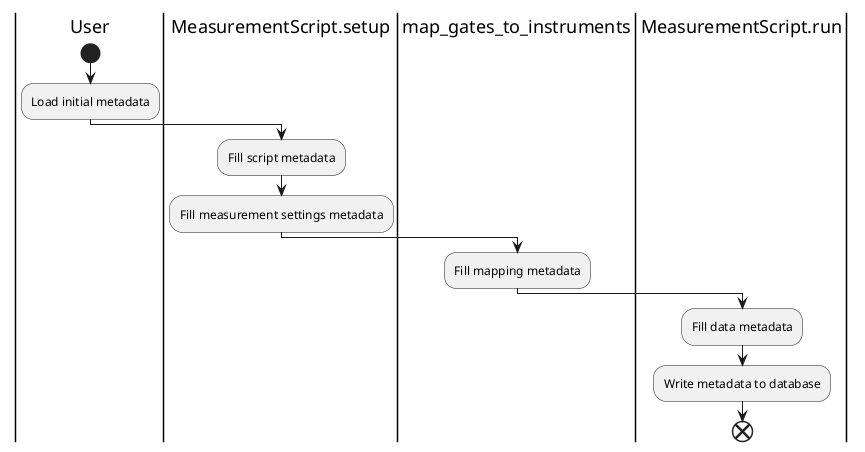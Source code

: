 @startuml

|User|
start
:Load initial metadata;
' note
'     Load from YAML file or build Metadata object
'     in python environment
'     ====
'     Use existing metadata from database if applicable,
'     e.g. Layout, MeasurementType, etc.
' end note

|MeasurementScript.setup|
:Fill script metadata;
:Fill measurement settings metadata;

|map_gates_to_instruments|
:Fill mapping metadata;

|MeasurementScript.run|
:Fill data metadata;
:Write metadata to database;

end

@enduml
